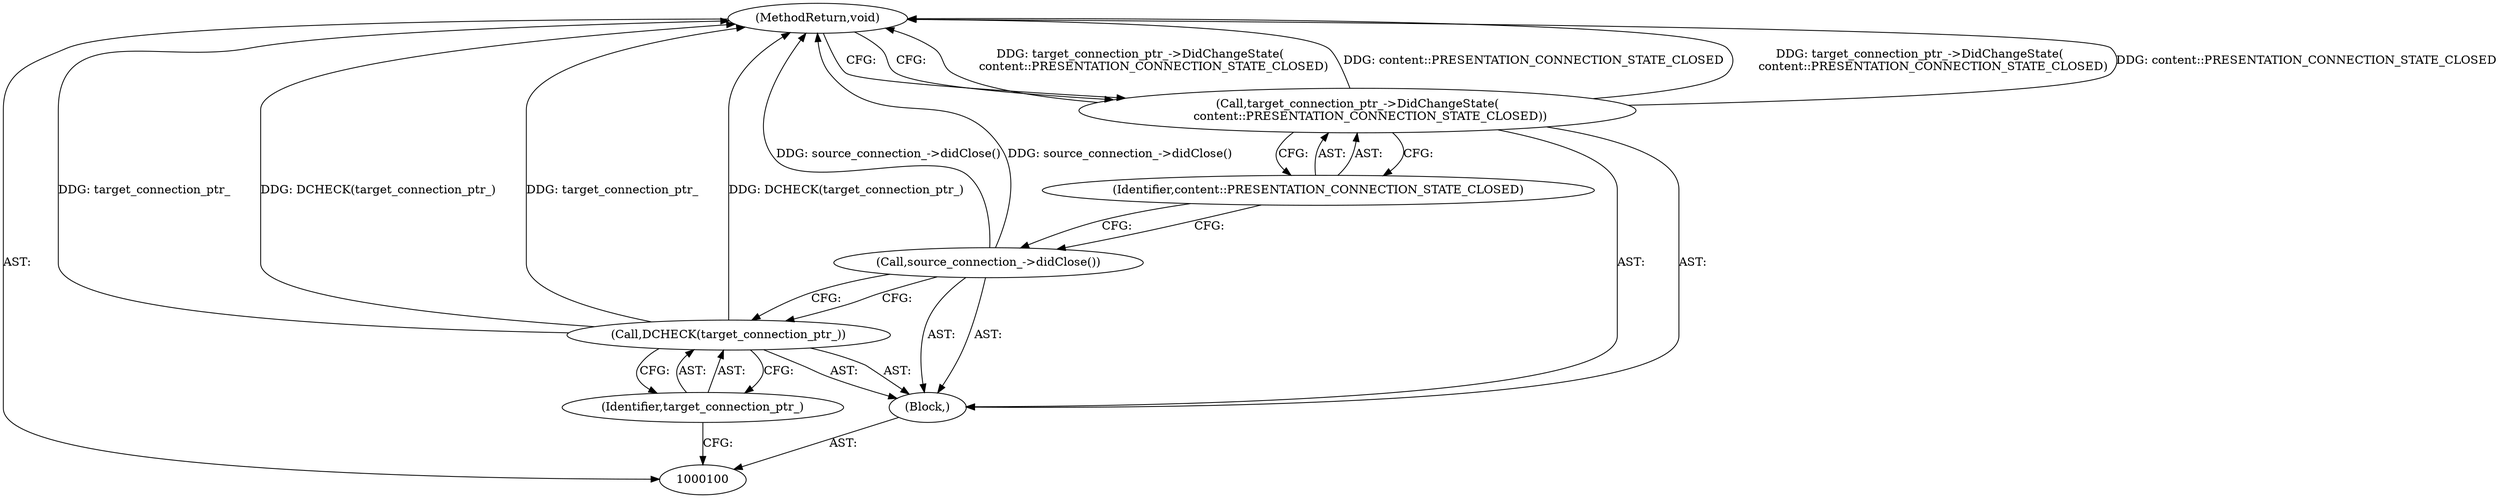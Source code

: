 digraph "0_Chrome_0c08ed56a3e5089b3cc4094e83daae196a6300c4_0" {
"1000107" [label="(MethodReturn,void)"];
"1000101" [label="(Block,)"];
"1000103" [label="(Identifier,target_connection_ptr_)"];
"1000102" [label="(Call,DCHECK(target_connection_ptr_))"];
"1000104" [label="(Call,source_connection_->didClose())"];
"1000105" [label="(Call,target_connection_ptr_->DidChangeState(\n       content::PRESENTATION_CONNECTION_STATE_CLOSED))"];
"1000106" [label="(Identifier,content::PRESENTATION_CONNECTION_STATE_CLOSED)"];
"1000107" -> "1000100"  [label="AST: "];
"1000107" -> "1000105"  [label="CFG: "];
"1000104" -> "1000107"  [label="DDG: source_connection_->didClose()"];
"1000105" -> "1000107"  [label="DDG: target_connection_ptr_->DidChangeState(\n       content::PRESENTATION_CONNECTION_STATE_CLOSED)"];
"1000105" -> "1000107"  [label="DDG: content::PRESENTATION_CONNECTION_STATE_CLOSED"];
"1000102" -> "1000107"  [label="DDG: target_connection_ptr_"];
"1000102" -> "1000107"  [label="DDG: DCHECK(target_connection_ptr_)"];
"1000101" -> "1000100"  [label="AST: "];
"1000102" -> "1000101"  [label="AST: "];
"1000104" -> "1000101"  [label="AST: "];
"1000105" -> "1000101"  [label="AST: "];
"1000103" -> "1000102"  [label="AST: "];
"1000103" -> "1000100"  [label="CFG: "];
"1000102" -> "1000103"  [label="CFG: "];
"1000102" -> "1000101"  [label="AST: "];
"1000102" -> "1000103"  [label="CFG: "];
"1000103" -> "1000102"  [label="AST: "];
"1000104" -> "1000102"  [label="CFG: "];
"1000102" -> "1000107"  [label="DDG: target_connection_ptr_"];
"1000102" -> "1000107"  [label="DDG: DCHECK(target_connection_ptr_)"];
"1000104" -> "1000101"  [label="AST: "];
"1000104" -> "1000102"  [label="CFG: "];
"1000106" -> "1000104"  [label="CFG: "];
"1000104" -> "1000107"  [label="DDG: source_connection_->didClose()"];
"1000105" -> "1000101"  [label="AST: "];
"1000105" -> "1000106"  [label="CFG: "];
"1000106" -> "1000105"  [label="AST: "];
"1000107" -> "1000105"  [label="CFG: "];
"1000105" -> "1000107"  [label="DDG: target_connection_ptr_->DidChangeState(\n       content::PRESENTATION_CONNECTION_STATE_CLOSED)"];
"1000105" -> "1000107"  [label="DDG: content::PRESENTATION_CONNECTION_STATE_CLOSED"];
"1000106" -> "1000105"  [label="AST: "];
"1000106" -> "1000104"  [label="CFG: "];
"1000105" -> "1000106"  [label="CFG: "];
}
